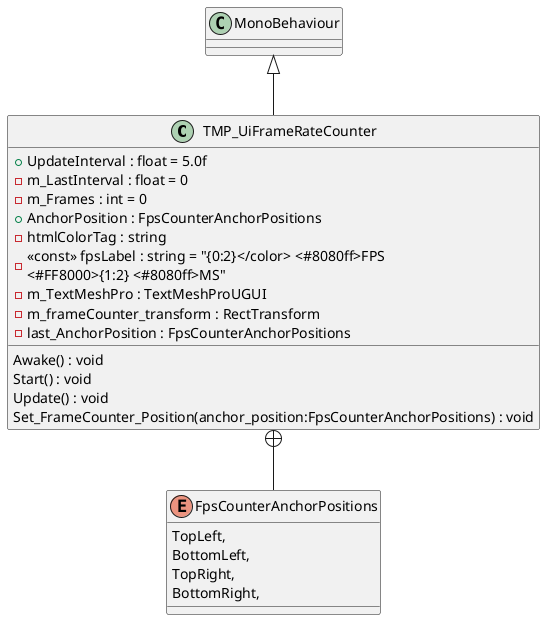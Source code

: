 @startuml
class TMP_UiFrameRateCounter {
    + UpdateInterval : float = 5.0f
    - m_LastInterval : float = 0
    - m_Frames : int = 0
    + AnchorPosition : FpsCounterAnchorPositions
    - htmlColorTag : string
    - <<const>> fpsLabel : string = "{0:2&#125;</color> <#8080ff>FPS \n<#FF8000>{1:2&#125; <#8080ff>MS"
    - m_TextMeshPro : TextMeshProUGUI
    - m_frameCounter_transform : RectTransform
    - last_AnchorPosition : FpsCounterAnchorPositions
    Awake() : void
    Start() : void
    Update() : void
    Set_FrameCounter_Position(anchor_position:FpsCounterAnchorPositions) : void
}
enum FpsCounterAnchorPositions {
    TopLeft,
    BottomLeft,
    TopRight,
    BottomRight,
}
MonoBehaviour <|-- TMP_UiFrameRateCounter
TMP_UiFrameRateCounter +-- FpsCounterAnchorPositions
@enduml
